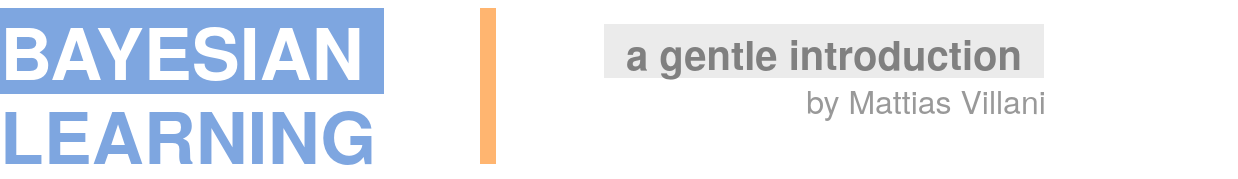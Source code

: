 <mxfile version="20.6.2" type="device"><diagram id="k73S0Mmk_0lm9dPZGLVy" name="Page-1"><mxGraphModel dx="1857" dy="224" grid="0" gridSize="10" guides="1" tooltips="1" connect="1" arrows="1" fold="1" page="1" pageScale="1" pageWidth="4000" pageHeight="40" math="0" shadow="0"><root><mxCell id="0"/><mxCell id="1" parent="0"/><mxCell id="_isHelRwmErKjXF1lYk--1" value="BAYESIAN&amp;nbsp;" style="text;html=1;strokeColor=none;fillColor=none;align=center;verticalAlign=middle;whiteSpace=wrap;rounded=0;fontSize=36;fontFamily=Helvetica Neue;fontSource=https%3A%2F%2Ffonts.googleapis.com%2Fcss%3Ffamily%3DHelvetica%2BNeue;fontStyle=1;fontColor=#FFFFFF;labelBackgroundColor=#7EA6E0;" vertex="1" parent="1"><mxGeometry x="450" y="850" width="60" height="30" as="geometry"/></mxCell><mxCell id="_isHelRwmErKjXF1lYk--3" value="LEARNING" style="text;html=1;strokeColor=none;fillColor=none;align=center;verticalAlign=middle;whiteSpace=wrap;rounded=0;fontSize=36;fontFamily=Helvetica Neue;fontSource=https%3A%2F%2Ffonts.googleapis.com%2Fcss%3Ffamily%3DHelvetica%2BNeue;fontStyle=1;fontColor=#7EA6E0;" vertex="1" parent="1"><mxGeometry x="448" y="892" width="60" height="30" as="geometry"/></mxCell><mxCell id="_isHelRwmErKjXF1lYk--4" value="a gentle introduction" style="text;html=1;strokeColor=none;fillColor=#E6E6E6;align=center;verticalAlign=middle;whiteSpace=wrap;rounded=0;fontSize=20;fontFamily=Helvetica Neue;fontSource=https%3A%2F%2Ffonts.googleapis.com%2Fcss%3Ffamily%3DHelvetica%2BNeue;fontStyle=1;fontColor=#808080;opacity=80;gradientColor=none;labelBorderColor=none;" vertex="1" parent="1"><mxGeometry x="686" y="852" width="220" height="27" as="geometry"/></mxCell><mxCell id="_isHelRwmErKjXF1lYk--5" value="by Mattias Villani" style="text;html=1;strokeColor=none;fillColor=none;align=center;verticalAlign=middle;whiteSpace=wrap;rounded=0;fontFamily=Helvetica Neue;fontSource=https%3A%2F%2Ffonts.googleapis.com%2Fcss%3Ffamily%3DHelvetica%2BNeue;fontSize=16;fontColor=#999999;" vertex="1" parent="1"><mxGeometry x="692" y="875" width="310" height="30" as="geometry"/></mxCell><mxCell id="_isHelRwmErKjXF1lYk--6" value="" style="endArrow=none;html=1;rounded=0;fontFamily=Helvetica Neue;fontSource=https%3A%2F%2Ffonts.googleapis.com%2Fcss%3Ffamily%3DHelvetica%2BNeue;fontSize=26;fontColor=#3333FF;strokeWidth=8;fillColor=#0050ef;strokeColor=#FFB570;" edge="1" parent="1"><mxGeometry width="50" height="50" relative="1" as="geometry"><mxPoint x="628" y="922" as="sourcePoint"/><mxPoint x="628" y="844" as="targetPoint"/></mxGeometry></mxCell></root></mxGraphModel></diagram></mxfile>